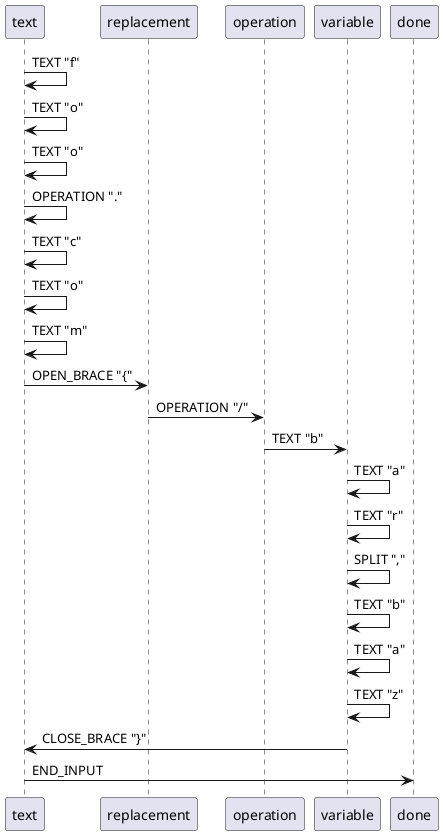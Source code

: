 @startuml

text -> text : TEXT "f"
text -> text : TEXT "o"
text -> text : TEXT "o"
text -> text : OPERATION "."
text -> text : TEXT "c"
text -> text : TEXT "o"
text -> text : TEXT "m"
text -> replacement : OPEN_BRACE "{"
replacement -> operation : OPERATION "/"
operation -> variable : TEXT "b"
variable -> variable : TEXT "a"
variable -> variable : TEXT "r"
variable -> variable : SPLIT ","
variable -> variable : TEXT "b"
variable -> variable : TEXT "a"
variable -> variable : TEXT "z"
variable -> text : CLOSE_BRACE "}"
text -> done : END_INPUT

@enduml

